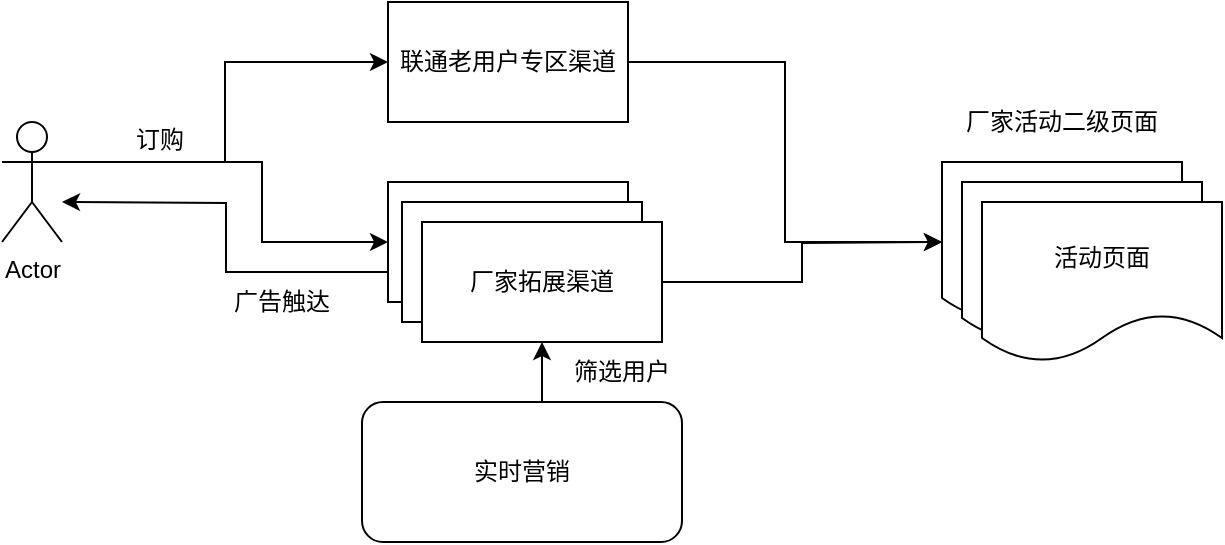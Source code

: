 <mxfile version="11.0.7" type="github"><diagram id="osb28Cw4vmMoF2W7of6l" name="第 1 页"><mxGraphModel dx="898" dy="492" grid="1" gridSize="10" guides="1" tooltips="1" connect="1" arrows="1" fold="1" page="1" pageScale="1" pageWidth="827" pageHeight="1169" math="0" shadow="0"><root><mxCell id="0"/><mxCell id="1" parent="0"/><mxCell id="xzJa_JGoUuLNEYLLO0s8-1" value="H5 活动页面" style="shape=document;whiteSpace=wrap;html=1;boundedLbl=1;" vertex="1" parent="1"><mxGeometry x="570" y="120" width="120" height="80" as="geometry"/></mxCell><mxCell id="xzJa_JGoUuLNEYLLO0s8-2" value="厂家活动二级页面" style="text;html=1;strokeColor=none;fillColor=none;align=center;verticalAlign=middle;whiteSpace=wrap;rounded=0;" vertex="1" parent="1"><mxGeometry x="570" y="90" width="120" height="20" as="geometry"/></mxCell><mxCell id="xzJa_JGoUuLNEYLLO0s8-3" value="活动页面" style="shape=document;whiteSpace=wrap;html=1;boundedLbl=1;" vertex="1" parent="1"><mxGeometry x="580" y="130" width="120" height="80" as="geometry"/></mxCell><mxCell id="xzJa_JGoUuLNEYLLO0s8-4" value="活动页面" style="shape=document;whiteSpace=wrap;html=1;boundedLbl=1;" vertex="1" parent="1"><mxGeometry x="590" y="140" width="120" height="80" as="geometry"/></mxCell><mxCell id="xzJa_JGoUuLNEYLLO0s8-6" style="edgeStyle=orthogonalEdgeStyle;rounded=0;orthogonalLoop=1;jettySize=auto;html=1;exitX=1;exitY=0.5;exitDx=0;exitDy=0;entryX=0;entryY=0.5;entryDx=0;entryDy=0;" edge="1" parent="1" source="xzJa_JGoUuLNEYLLO0s8-5" target="xzJa_JGoUuLNEYLLO0s8-1"><mxGeometry relative="1" as="geometry"/></mxCell><mxCell id="xzJa_JGoUuLNEYLLO0s8-5" value="联通老用户专区渠道" style="rounded=0;whiteSpace=wrap;html=1;" vertex="1" parent="1"><mxGeometry x="293" y="40" width="120" height="60" as="geometry"/></mxCell><mxCell id="xzJa_JGoUuLNEYLLO0s8-8" style="edgeStyle=orthogonalEdgeStyle;rounded=0;orthogonalLoop=1;jettySize=auto;html=1;exitX=1;exitY=0.333;exitDx=0;exitDy=0;exitPerimeter=0;entryX=0;entryY=0.5;entryDx=0;entryDy=0;" edge="1" parent="1" source="xzJa_JGoUuLNEYLLO0s8-7" target="xzJa_JGoUuLNEYLLO0s8-5"><mxGeometry relative="1" as="geometry"/></mxCell><mxCell id="xzJa_JGoUuLNEYLLO0s8-12" style="edgeStyle=orthogonalEdgeStyle;rounded=0;orthogonalLoop=1;jettySize=auto;html=1;exitX=1;exitY=0.333;exitDx=0;exitDy=0;exitPerimeter=0;entryX=0;entryY=0.5;entryDx=0;entryDy=0;" edge="1" parent="1" source="xzJa_JGoUuLNEYLLO0s8-7" target="xzJa_JGoUuLNEYLLO0s8-9"><mxGeometry relative="1" as="geometry"><Array as="points"><mxPoint x="230" y="120"/><mxPoint x="230" y="160"/></Array></mxGeometry></mxCell><mxCell id="xzJa_JGoUuLNEYLLO0s8-7" value="Actor" style="shape=umlActor;verticalLabelPosition=bottom;labelBackgroundColor=#ffffff;verticalAlign=top;html=1;outlineConnect=0;" vertex="1" parent="1"><mxGeometry x="100" y="100" width="30" height="60" as="geometry"/></mxCell><mxCell id="xzJa_JGoUuLNEYLLO0s8-17" style="edgeStyle=orthogonalEdgeStyle;rounded=0;orthogonalLoop=1;jettySize=auto;html=1;exitX=0;exitY=0.75;exitDx=0;exitDy=0;" edge="1" parent="1" source="xzJa_JGoUuLNEYLLO0s8-9"><mxGeometry relative="1" as="geometry"><mxPoint x="130" y="140" as="targetPoint"/></mxGeometry></mxCell><mxCell id="xzJa_JGoUuLNEYLLO0s8-9" value="厂家拓展渠道" style="rounded=0;whiteSpace=wrap;html=1;" vertex="1" parent="1"><mxGeometry x="293" y="130" width="120" height="60" as="geometry"/></mxCell><mxCell id="xzJa_JGoUuLNEYLLO0s8-10" value="厂家拓展渠道" style="rounded=0;whiteSpace=wrap;html=1;" vertex="1" parent="1"><mxGeometry x="300" y="140" width="120" height="60" as="geometry"/></mxCell><mxCell id="xzJa_JGoUuLNEYLLO0s8-13" style="edgeStyle=orthogonalEdgeStyle;rounded=0;orthogonalLoop=1;jettySize=auto;html=1;exitX=1;exitY=0.5;exitDx=0;exitDy=0;" edge="1" parent="1" source="xzJa_JGoUuLNEYLLO0s8-11"><mxGeometry relative="1" as="geometry"><mxPoint x="570" y="160" as="targetPoint"/></mxGeometry></mxCell><mxCell id="xzJa_JGoUuLNEYLLO0s8-11" value="厂家拓展渠道" style="rounded=0;whiteSpace=wrap;html=1;" vertex="1" parent="1"><mxGeometry x="310" y="150" width="120" height="60" as="geometry"/></mxCell><mxCell id="xzJa_JGoUuLNEYLLO0s8-15" style="edgeStyle=orthogonalEdgeStyle;rounded=0;orthogonalLoop=1;jettySize=auto;html=1;exitX=0.5;exitY=0;exitDx=0;exitDy=0;entryX=0.5;entryY=1;entryDx=0;entryDy=0;" edge="1" parent="1" source="xzJa_JGoUuLNEYLLO0s8-14" target="xzJa_JGoUuLNEYLLO0s8-11"><mxGeometry relative="1" as="geometry"/></mxCell><mxCell id="xzJa_JGoUuLNEYLLO0s8-14" value="实时营销" style="rounded=1;whiteSpace=wrap;html=1;" vertex="1" parent="1"><mxGeometry x="280" y="240" width="160" height="70" as="geometry"/></mxCell><mxCell id="xzJa_JGoUuLNEYLLO0s8-16" value="筛选用户" style="text;html=1;strokeColor=none;fillColor=none;align=center;verticalAlign=middle;whiteSpace=wrap;rounded=0;" vertex="1" parent="1"><mxGeometry x="380" y="215" width="60" height="20" as="geometry"/></mxCell><mxCell id="xzJa_JGoUuLNEYLLO0s8-18" value="广告触达" style="text;html=1;strokeColor=none;fillColor=none;align=center;verticalAlign=middle;whiteSpace=wrap;rounded=0;" vertex="1" parent="1"><mxGeometry x="210" y="180" width="60" height="20" as="geometry"/></mxCell><mxCell id="xzJa_JGoUuLNEYLLO0s8-19" value="订购" style="text;html=1;strokeColor=none;fillColor=none;align=center;verticalAlign=middle;whiteSpace=wrap;rounded=0;" vertex="1" parent="1"><mxGeometry x="149" y="99" width="60" height="20" as="geometry"/></mxCell></root></mxGraphModel></diagram></mxfile>